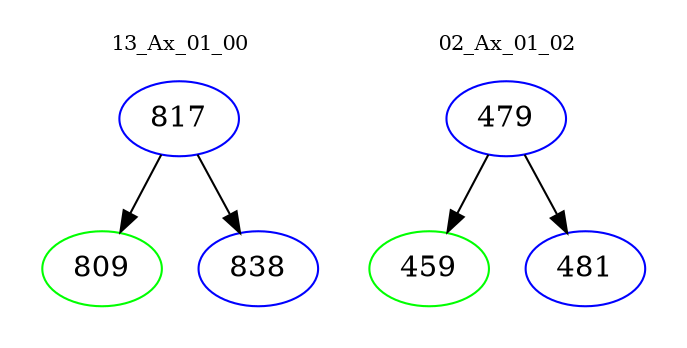 digraph{
subgraph cluster_0 {
color = white
label = "13_Ax_01_00";
fontsize=10;
T0_817 [label="817", color="blue"]
T0_817 -> T0_809 [color="black"]
T0_809 [label="809", color="green"]
T0_817 -> T0_838 [color="black"]
T0_838 [label="838", color="blue"]
}
subgraph cluster_1 {
color = white
label = "02_Ax_01_02";
fontsize=10;
T1_479 [label="479", color="blue"]
T1_479 -> T1_459 [color="black"]
T1_459 [label="459", color="green"]
T1_479 -> T1_481 [color="black"]
T1_481 [label="481", color="blue"]
}
}
